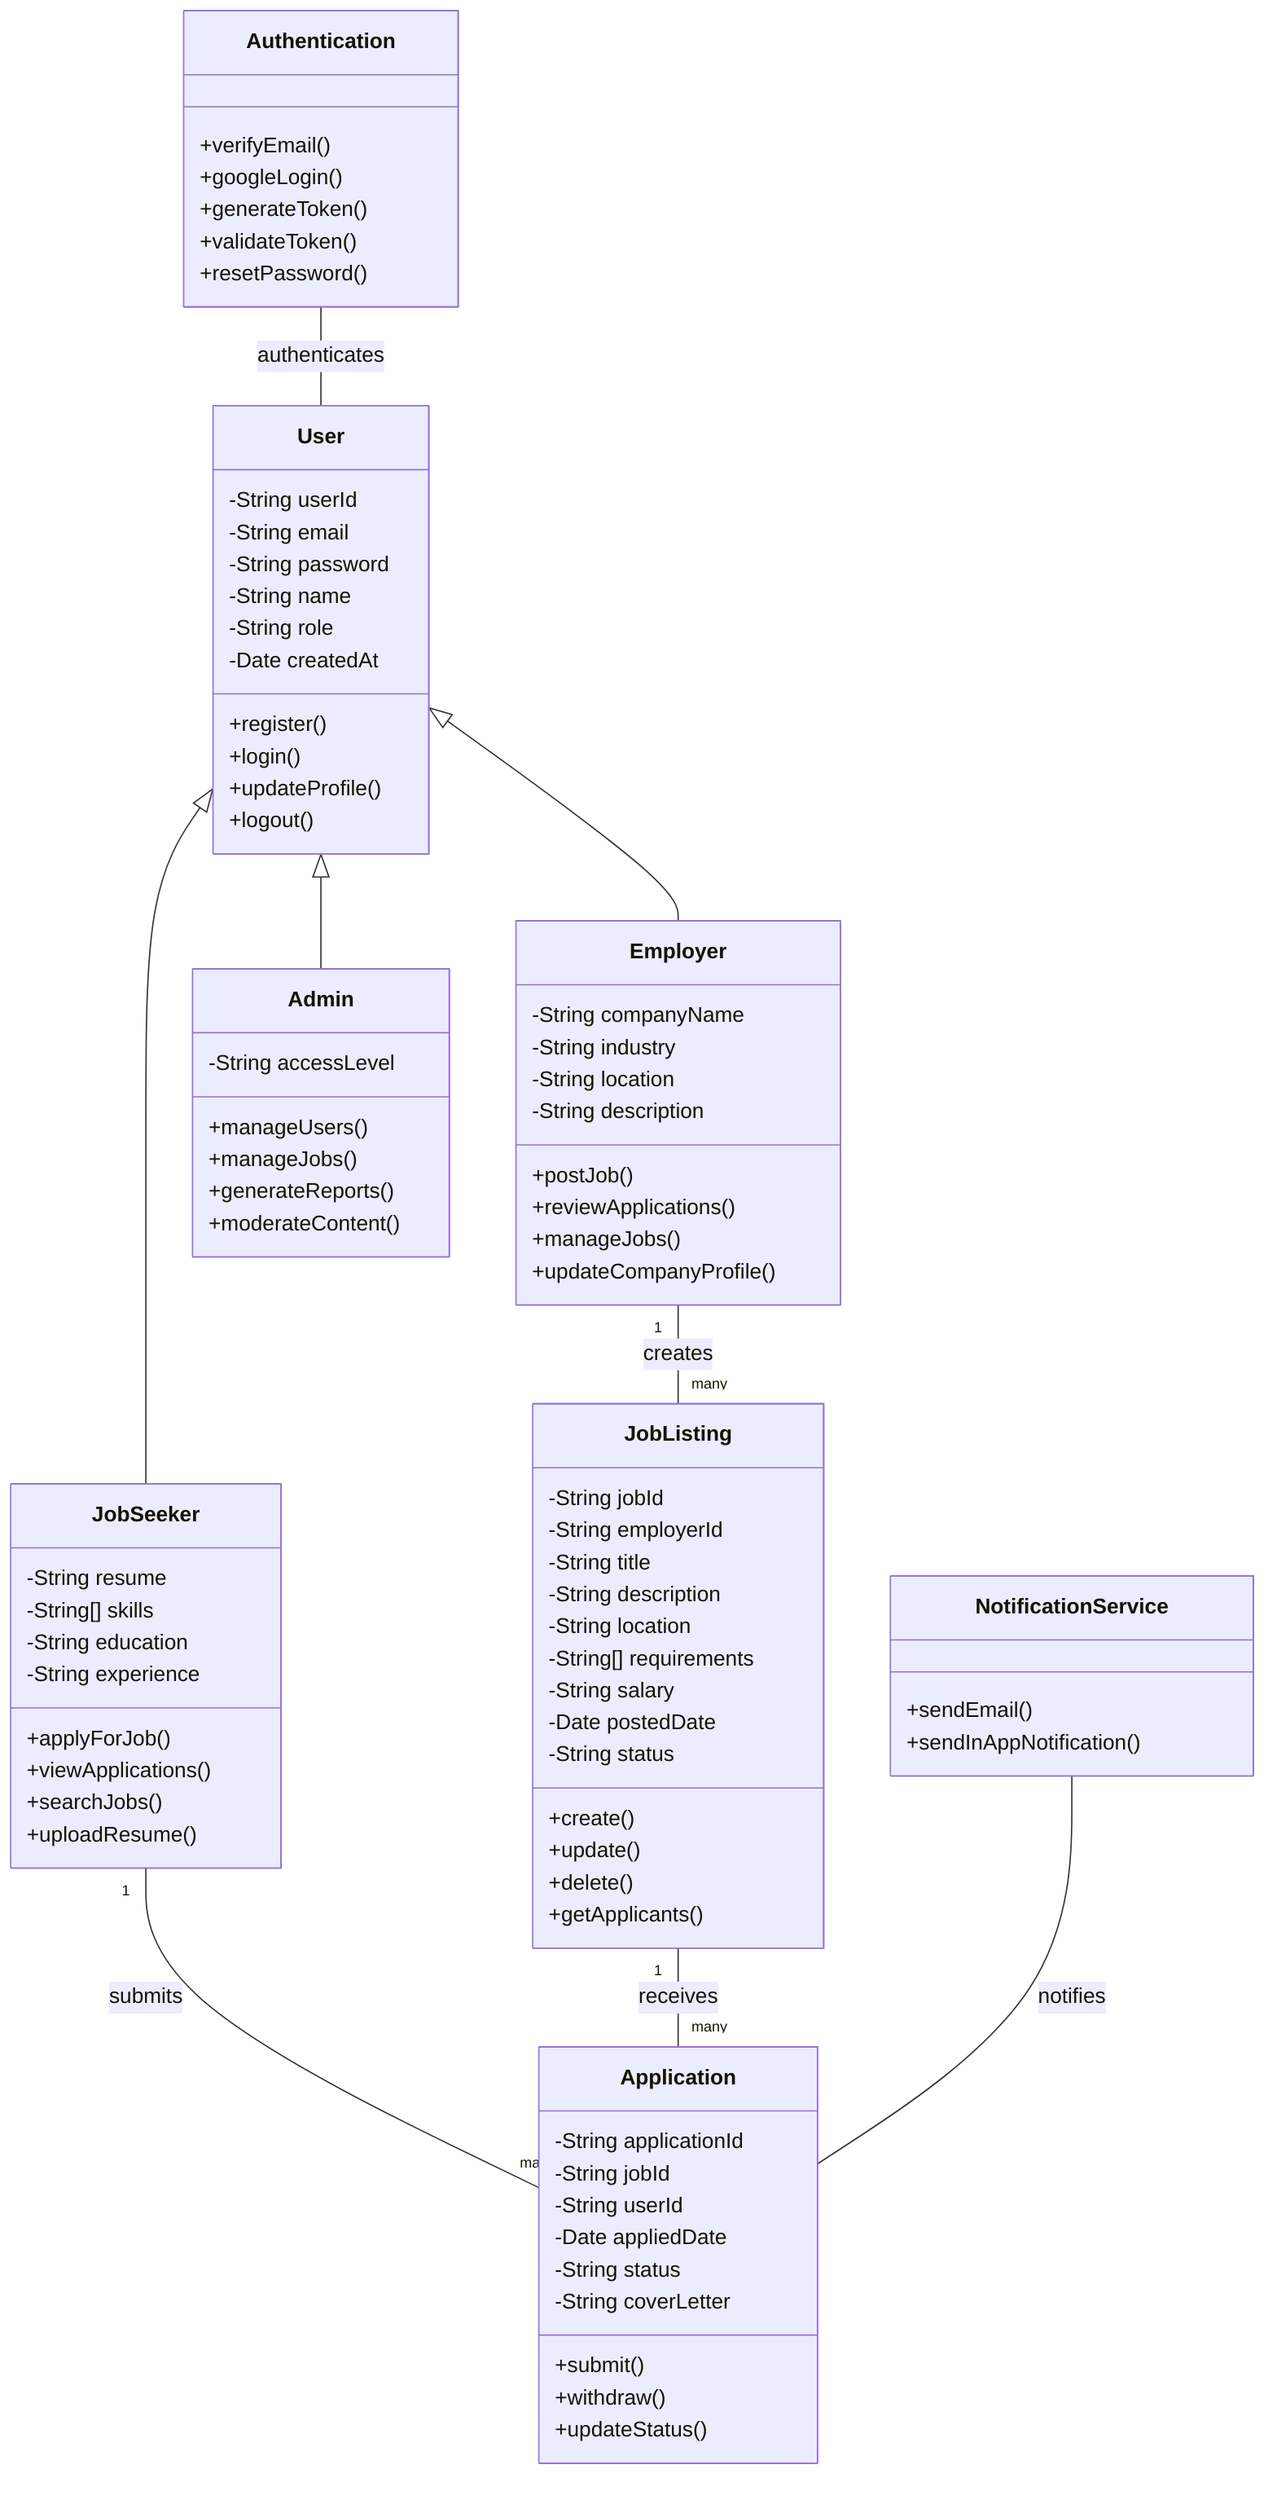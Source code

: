 classDiagram
    class User {
        -String userId
        -String email
        -String password
        -String name
        -String role
        -Date createdAt
        +register()
        +login()
        +updateProfile()
        +logout()
    }
    
    class JobSeeker {
        -String resume
        -String[] skills
        -String education
        -String experience
        +applyForJob()
        +viewApplications()
        +searchJobs()
        +uploadResume()
    }
    
    class Employer {
        -String companyName
        -String industry
        -String location
        -String description
        +postJob()
        +reviewApplications()
        +manageJobs()
        +updateCompanyProfile()
    }
    
    class Admin {
        -String accessLevel
        +manageUsers()
        +manageJobs()
        +generateReports()
        +moderateContent()
    }
    
    class JobListing {
        -String jobId
        -String employerId
        -String title
        -String description
        -String location
        -String[] requirements
        -String salary
        -Date postedDate
        -String status
        +create()
        +update()
        +delete()
        +getApplicants()
    }
    
    class Application {
        -String applicationId
        -String jobId
        -String userId
        -Date appliedDate
        -String status
        -String coverLetter
        +submit()
        +withdraw()
        +updateStatus()
    }
    
    class Authentication {
        +verifyEmail()
        +googleLogin()
        +generateToken()
        +validateToken()
        +resetPassword()
    }
    
    class NotificationService {
        +sendEmail()
        +sendInAppNotification()
    }
    
    User <|-- JobSeeker
    User <|-- Employer
    User <|-- Admin
    
    JobSeeker "1" -- "many" Application : submits
    Employer "1" -- "many" JobListing : creates
    JobListing "1" -- "many" Application : receives
    
    Authentication -- User : authenticates
    NotificationService -- Application : notifies